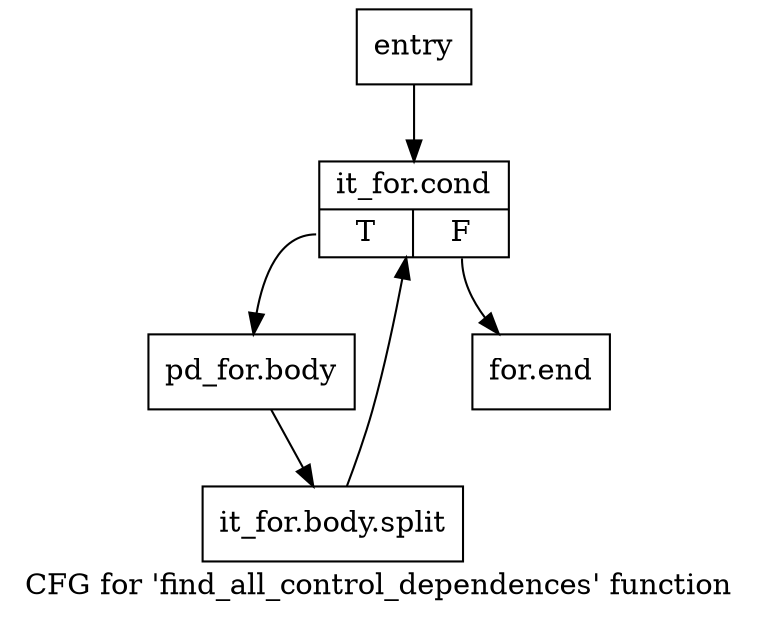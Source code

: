 digraph "CFG for 'find_all_control_dependences' function" {
	label="CFG for 'find_all_control_dependences' function";

	Node0x9238250 [shape=record,label="{entry}"];
	Node0x9238250 -> Node0x92382a0;
	Node0x92382a0 [shape=record,label="{it_for.cond|{<s0>T|<s1>F}}"];
	Node0x92382a0:s0 -> Node0x92382f0;
	Node0x92382a0:s1 -> Node0x9238340;
	Node0x92382f0 [shape=record,label="{pd_for.body}"];
	Node0x92382f0 -> Node0xecb36b0;
	Node0xecb36b0 [shape=record,label="{it_for.body.split}"];
	Node0xecb36b0 -> Node0x92382a0;
	Node0x9238340 [shape=record,label="{for.end}"];
}
